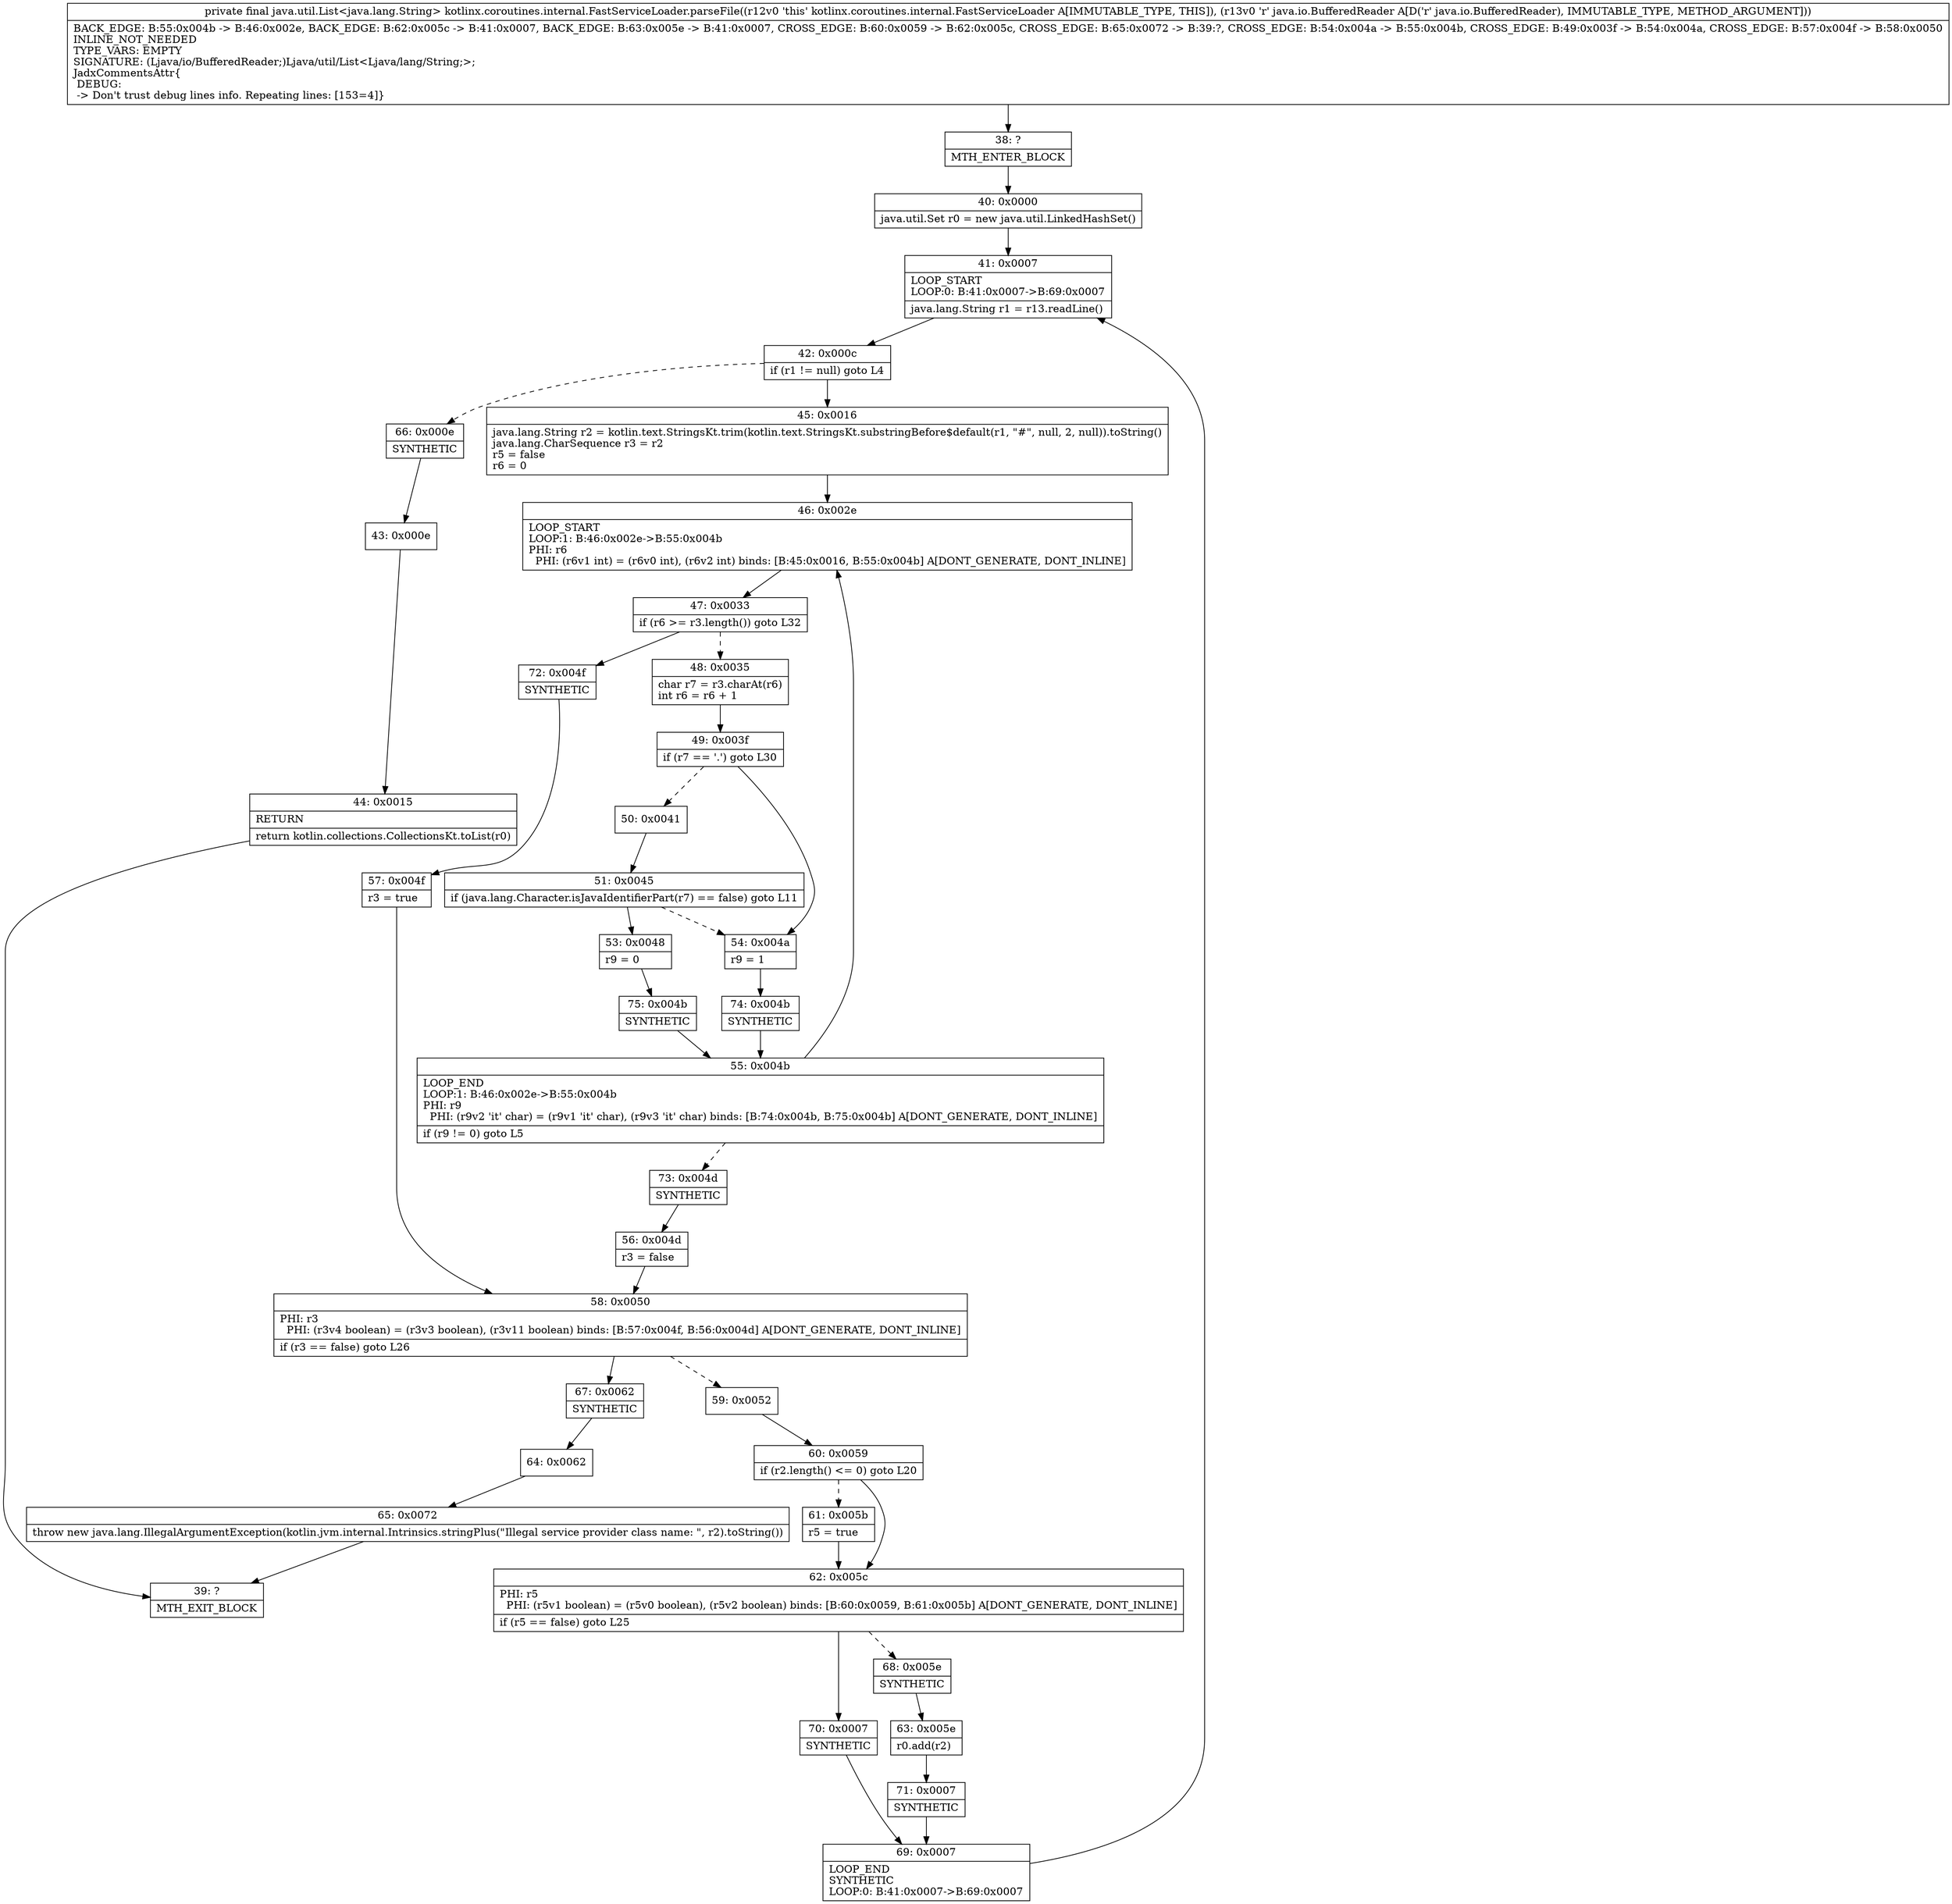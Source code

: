 digraph "CFG forkotlinx.coroutines.internal.FastServiceLoader.parseFile(Ljava\/io\/BufferedReader;)Ljava\/util\/List;" {
Node_38 [shape=record,label="{38\:\ ?|MTH_ENTER_BLOCK\l}"];
Node_40 [shape=record,label="{40\:\ 0x0000|java.util.Set r0 = new java.util.LinkedHashSet()\l}"];
Node_41 [shape=record,label="{41\:\ 0x0007|LOOP_START\lLOOP:0: B:41:0x0007\-\>B:69:0x0007\l|java.lang.String r1 = r13.readLine()\l}"];
Node_42 [shape=record,label="{42\:\ 0x000c|if (r1 != null) goto L4\l}"];
Node_45 [shape=record,label="{45\:\ 0x0016|java.lang.String r2 = kotlin.text.StringsKt.trim(kotlin.text.StringsKt.substringBefore$default(r1, \"#\", null, 2, null)).toString()\ljava.lang.CharSequence r3 = r2\lr5 = false\lr6 = 0\l}"];
Node_46 [shape=record,label="{46\:\ 0x002e|LOOP_START\lLOOP:1: B:46:0x002e\-\>B:55:0x004b\lPHI: r6 \l  PHI: (r6v1 int) = (r6v0 int), (r6v2 int) binds: [B:45:0x0016, B:55:0x004b] A[DONT_GENERATE, DONT_INLINE]\l}"];
Node_47 [shape=record,label="{47\:\ 0x0033|if (r6 \>= r3.length()) goto L32\l}"];
Node_48 [shape=record,label="{48\:\ 0x0035|char r7 = r3.charAt(r6)\lint r6 = r6 + 1\l}"];
Node_49 [shape=record,label="{49\:\ 0x003f|if (r7 == '.') goto L30\l}"];
Node_50 [shape=record,label="{50\:\ 0x0041}"];
Node_51 [shape=record,label="{51\:\ 0x0045|if (java.lang.Character.isJavaIdentifierPart(r7) == false) goto L11\l}"];
Node_53 [shape=record,label="{53\:\ 0x0048|r9 = 0\l}"];
Node_75 [shape=record,label="{75\:\ 0x004b|SYNTHETIC\l}"];
Node_55 [shape=record,label="{55\:\ 0x004b|LOOP_END\lLOOP:1: B:46:0x002e\-\>B:55:0x004b\lPHI: r9 \l  PHI: (r9v2 'it' char) = (r9v1 'it' char), (r9v3 'it' char) binds: [B:74:0x004b, B:75:0x004b] A[DONT_GENERATE, DONT_INLINE]\l|if (r9 != 0) goto L5\l}"];
Node_73 [shape=record,label="{73\:\ 0x004d|SYNTHETIC\l}"];
Node_56 [shape=record,label="{56\:\ 0x004d|r3 = false\l}"];
Node_58 [shape=record,label="{58\:\ 0x0050|PHI: r3 \l  PHI: (r3v4 boolean) = (r3v3 boolean), (r3v11 boolean) binds: [B:57:0x004f, B:56:0x004d] A[DONT_GENERATE, DONT_INLINE]\l|if (r3 == false) goto L26\l}"];
Node_59 [shape=record,label="{59\:\ 0x0052}"];
Node_60 [shape=record,label="{60\:\ 0x0059|if (r2.length() \<= 0) goto L20\l}"];
Node_61 [shape=record,label="{61\:\ 0x005b|r5 = true\l}"];
Node_62 [shape=record,label="{62\:\ 0x005c|PHI: r5 \l  PHI: (r5v1 boolean) = (r5v0 boolean), (r5v2 boolean) binds: [B:60:0x0059, B:61:0x005b] A[DONT_GENERATE, DONT_INLINE]\l|if (r5 == false) goto L25\l}"];
Node_68 [shape=record,label="{68\:\ 0x005e|SYNTHETIC\l}"];
Node_63 [shape=record,label="{63\:\ 0x005e|r0.add(r2)\l}"];
Node_71 [shape=record,label="{71\:\ 0x0007|SYNTHETIC\l}"];
Node_69 [shape=record,label="{69\:\ 0x0007|LOOP_END\lSYNTHETIC\lLOOP:0: B:41:0x0007\-\>B:69:0x0007\l}"];
Node_70 [shape=record,label="{70\:\ 0x0007|SYNTHETIC\l}"];
Node_67 [shape=record,label="{67\:\ 0x0062|SYNTHETIC\l}"];
Node_64 [shape=record,label="{64\:\ 0x0062}"];
Node_65 [shape=record,label="{65\:\ 0x0072|throw new java.lang.IllegalArgumentException(kotlin.jvm.internal.Intrinsics.stringPlus(\"Illegal service provider class name: \", r2).toString())\l}"];
Node_39 [shape=record,label="{39\:\ ?|MTH_EXIT_BLOCK\l}"];
Node_54 [shape=record,label="{54\:\ 0x004a|r9 = 1\l}"];
Node_74 [shape=record,label="{74\:\ 0x004b|SYNTHETIC\l}"];
Node_72 [shape=record,label="{72\:\ 0x004f|SYNTHETIC\l}"];
Node_57 [shape=record,label="{57\:\ 0x004f|r3 = true\l}"];
Node_66 [shape=record,label="{66\:\ 0x000e|SYNTHETIC\l}"];
Node_43 [shape=record,label="{43\:\ 0x000e}"];
Node_44 [shape=record,label="{44\:\ 0x0015|RETURN\l|return kotlin.collections.CollectionsKt.toList(r0)\l}"];
MethodNode[shape=record,label="{private final java.util.List\<java.lang.String\> kotlinx.coroutines.internal.FastServiceLoader.parseFile((r12v0 'this' kotlinx.coroutines.internal.FastServiceLoader A[IMMUTABLE_TYPE, THIS]), (r13v0 'r' java.io.BufferedReader A[D('r' java.io.BufferedReader), IMMUTABLE_TYPE, METHOD_ARGUMENT]))  | BACK_EDGE: B:55:0x004b \-\> B:46:0x002e, BACK_EDGE: B:62:0x005c \-\> B:41:0x0007, BACK_EDGE: B:63:0x005e \-\> B:41:0x0007, CROSS_EDGE: B:60:0x0059 \-\> B:62:0x005c, CROSS_EDGE: B:65:0x0072 \-\> B:39:?, CROSS_EDGE: B:54:0x004a \-\> B:55:0x004b, CROSS_EDGE: B:49:0x003f \-\> B:54:0x004a, CROSS_EDGE: B:57:0x004f \-\> B:58:0x0050\lINLINE_NOT_NEEDED\lTYPE_VARS: EMPTY\lSIGNATURE: (Ljava\/io\/BufferedReader;)Ljava\/util\/List\<Ljava\/lang\/String;\>;\lJadxCommentsAttr\{\l DEBUG: \l \-\> Don't trust debug lines info. Repeating lines: [153=4]\}\l}"];
MethodNode -> Node_38;Node_38 -> Node_40;
Node_40 -> Node_41;
Node_41 -> Node_42;
Node_42 -> Node_45;
Node_42 -> Node_66[style=dashed];
Node_45 -> Node_46;
Node_46 -> Node_47;
Node_47 -> Node_48[style=dashed];
Node_47 -> Node_72;
Node_48 -> Node_49;
Node_49 -> Node_50[style=dashed];
Node_49 -> Node_54;
Node_50 -> Node_51;
Node_51 -> Node_53;
Node_51 -> Node_54[style=dashed];
Node_53 -> Node_75;
Node_75 -> Node_55;
Node_55 -> Node_46;
Node_55 -> Node_73[style=dashed];
Node_73 -> Node_56;
Node_56 -> Node_58;
Node_58 -> Node_59[style=dashed];
Node_58 -> Node_67;
Node_59 -> Node_60;
Node_60 -> Node_61[style=dashed];
Node_60 -> Node_62;
Node_61 -> Node_62;
Node_62 -> Node_68[style=dashed];
Node_62 -> Node_70;
Node_68 -> Node_63;
Node_63 -> Node_71;
Node_71 -> Node_69;
Node_69 -> Node_41;
Node_70 -> Node_69;
Node_67 -> Node_64;
Node_64 -> Node_65;
Node_65 -> Node_39;
Node_54 -> Node_74;
Node_74 -> Node_55;
Node_72 -> Node_57;
Node_57 -> Node_58;
Node_66 -> Node_43;
Node_43 -> Node_44;
Node_44 -> Node_39;
}

